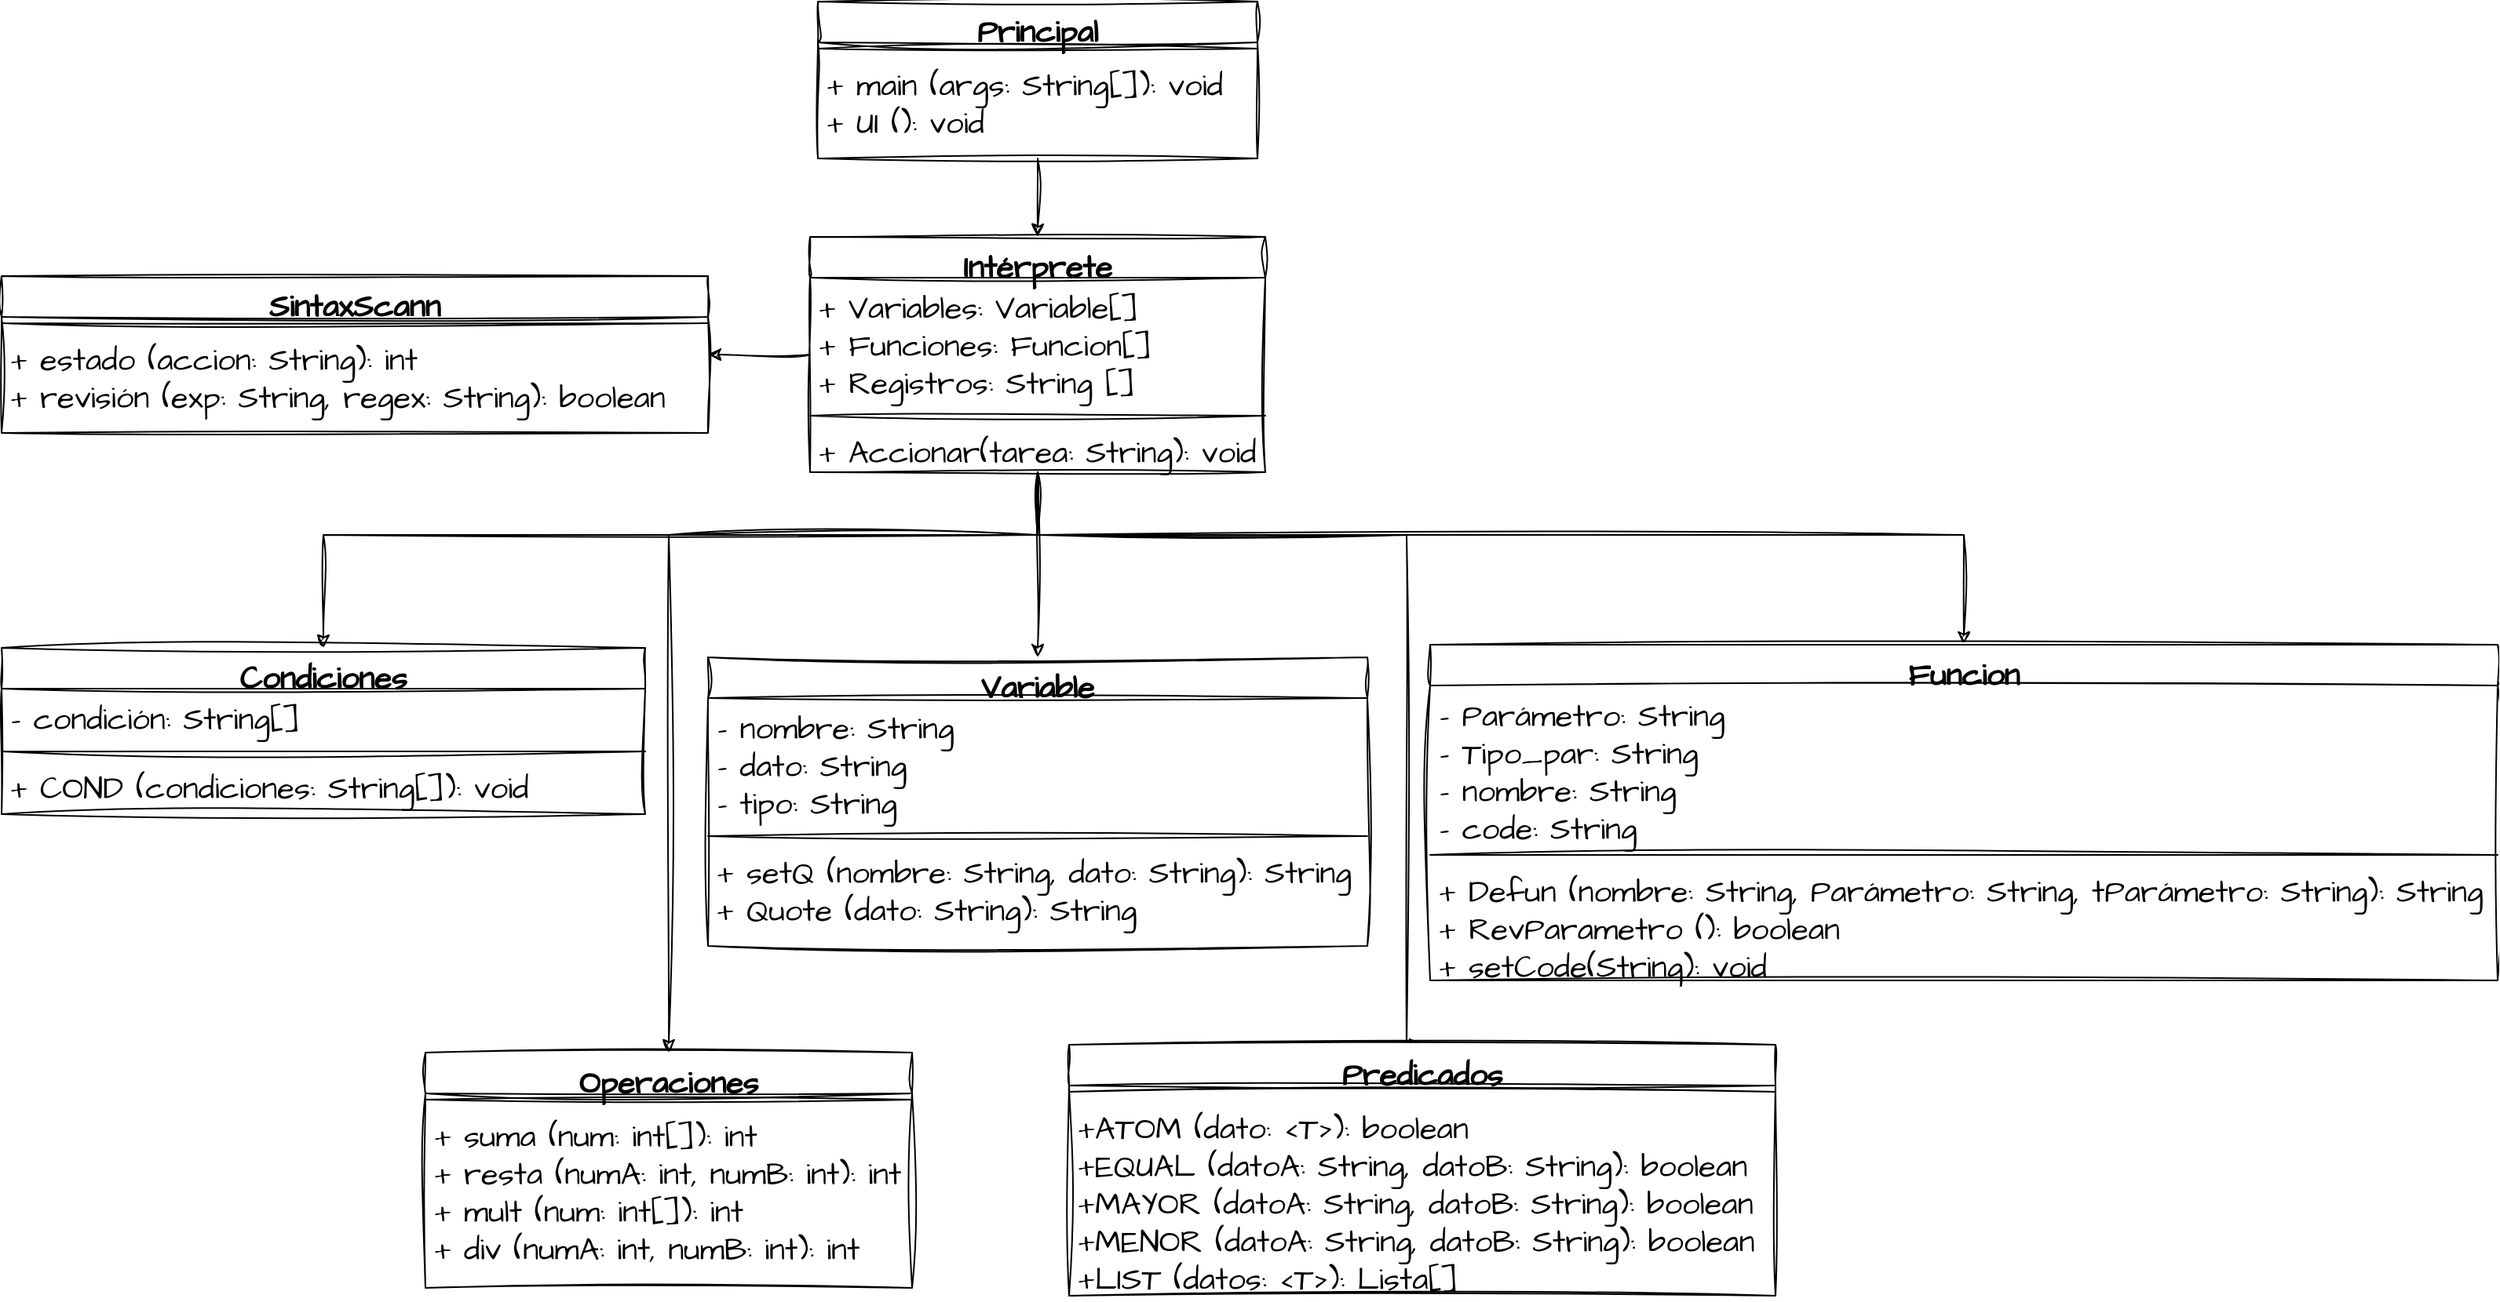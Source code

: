 <mxfile version="20.8.16" type="device"><diagram id="C5RBs43oDa-KdzZeNtuy" name="Page-1"><mxGraphModel dx="2667" dy="885" grid="1" gridSize="10" guides="1" tooltips="1" connect="1" arrows="1" fold="1" page="1" pageScale="1" pageWidth="827" pageHeight="1169" math="0" shadow="0"><root><mxCell id="WIyWlLk6GJQsqaUBKTNV-0"/><mxCell id="WIyWlLk6GJQsqaUBKTNV-1" parent="WIyWlLk6GJQsqaUBKTNV-0"/><mxCell id="DijwitJaEly_LzU2GaEZ-8" style="edgeStyle=orthogonalEdgeStyle;rounded=0;sketch=1;hachureGap=4;jiggle=2;curveFitting=1;orthogonalLoop=1;jettySize=auto;html=1;entryX=0.5;entryY=0;entryDx=0;entryDy=0;fontFamily=Architects Daughter;fontSource=https%3A%2F%2Ffonts.googleapis.com%2Fcss%3Ffamily%3DArchitects%2BDaughter;fontSize=16;" parent="WIyWlLk6GJQsqaUBKTNV-1" source="DijwitJaEly_LzU2GaEZ-0" target="DijwitJaEly_LzU2GaEZ-4" edge="1"><mxGeometry relative="1" as="geometry"/></mxCell><mxCell id="DijwitJaEly_LzU2GaEZ-0" value="Principal" style="swimlane;fontStyle=1;align=center;verticalAlign=top;childLayout=stackLayout;horizontal=1;startSize=26;horizontalStack=0;resizeParent=1;resizeParentMax=0;resizeLast=0;collapsible=1;marginBottom=0;sketch=1;hachureGap=4;jiggle=2;curveFitting=1;fontFamily=Architects Daughter;fontSource=https%3A%2F%2Ffonts.googleapis.com%2Fcss%3Ffamily%3DArchitects%2BDaughter;fontSize=20;" parent="WIyWlLk6GJQsqaUBKTNV-1" vertex="1"><mxGeometry x="240" y="170" width="280" height="100" as="geometry"/></mxCell><mxCell id="DijwitJaEly_LzU2GaEZ-2" value="" style="line;strokeWidth=1;fillColor=none;align=left;verticalAlign=middle;spacingTop=-1;spacingLeft=3;spacingRight=3;rotatable=0;labelPosition=right;points=[];portConstraint=eastwest;strokeColor=inherit;sketch=1;hachureGap=4;jiggle=2;curveFitting=1;fontFamily=Architects Daughter;fontSource=https%3A%2F%2Ffonts.googleapis.com%2Fcss%3Ffamily%3DArchitects%2BDaughter;fontSize=20;" parent="DijwitJaEly_LzU2GaEZ-0" vertex="1"><mxGeometry y="26" width="280" height="8" as="geometry"/></mxCell><mxCell id="DijwitJaEly_LzU2GaEZ-3" value="+ main (args: String[]): void&#10;+ UI (): void" style="text;strokeColor=none;fillColor=none;align=left;verticalAlign=top;spacingLeft=4;spacingRight=4;overflow=hidden;rotatable=0;points=[[0,0.5],[1,0.5]];portConstraint=eastwest;fontSize=20;fontFamily=Architects Daughter;" parent="DijwitJaEly_LzU2GaEZ-0" vertex="1"><mxGeometry y="34" width="280" height="66" as="geometry"/></mxCell><mxCell id="DijwitJaEly_LzU2GaEZ-13" style="edgeStyle=orthogonalEdgeStyle;rounded=0;sketch=1;hachureGap=4;jiggle=2;curveFitting=1;orthogonalLoop=1;jettySize=auto;html=1;fontFamily=Architects Daughter;fontSource=https%3A%2F%2Ffonts.googleapis.com%2Fcss%3Ffamily%3DArchitects%2BDaughter;fontSize=16;" parent="WIyWlLk6GJQsqaUBKTNV-1" source="DijwitJaEly_LzU2GaEZ-4" target="DijwitJaEly_LzU2GaEZ-9" edge="1"><mxGeometry relative="1" as="geometry"/></mxCell><mxCell id="DijwitJaEly_LzU2GaEZ-36" style="edgeStyle=orthogonalEdgeStyle;rounded=0;sketch=1;hachureGap=4;jiggle=2;curveFitting=1;orthogonalLoop=1;jettySize=auto;html=1;fontFamily=Architects Daughter;fontSource=https%3A%2F%2Ffonts.googleapis.com%2Fcss%3Ffamily%3DArchitects%2BDaughter;fontSize=16;" parent="WIyWlLk6GJQsqaUBKTNV-1" source="DijwitJaEly_LzU2GaEZ-4" target="DijwitJaEly_LzU2GaEZ-14" edge="1"><mxGeometry relative="1" as="geometry"/></mxCell><mxCell id="DijwitJaEly_LzU2GaEZ-37" style="edgeStyle=orthogonalEdgeStyle;rounded=0;sketch=1;hachureGap=4;jiggle=2;curveFitting=1;orthogonalLoop=1;jettySize=auto;html=1;entryX=0.5;entryY=0;entryDx=0;entryDy=0;fontFamily=Architects Daughter;fontSource=https%3A%2F%2Ffonts.googleapis.com%2Fcss%3Ffamily%3DArchitects%2BDaughter;fontSize=16;" parent="WIyWlLk6GJQsqaUBKTNV-1" source="DijwitJaEly_LzU2GaEZ-4" target="DijwitJaEly_LzU2GaEZ-18" edge="1"><mxGeometry relative="1" as="geometry"><Array as="points"><mxPoint x="380" y="510"/><mxPoint x="-75" y="510"/></Array></mxGeometry></mxCell><mxCell id="DijwitJaEly_LzU2GaEZ-38" style="edgeStyle=orthogonalEdgeStyle;rounded=0;sketch=1;hachureGap=4;jiggle=2;curveFitting=1;orthogonalLoop=1;jettySize=auto;html=1;fontFamily=Architects Daughter;fontSource=https%3A%2F%2Ffonts.googleapis.com%2Fcss%3Ffamily%3DArchitects%2BDaughter;fontSize=16;" parent="WIyWlLk6GJQsqaUBKTNV-1" source="DijwitJaEly_LzU2GaEZ-4" target="DijwitJaEly_LzU2GaEZ-30" edge="1"><mxGeometry relative="1" as="geometry"><Array as="points"><mxPoint x="380" y="510"/><mxPoint x="970" y="510"/></Array></mxGeometry></mxCell><mxCell id="DijwitJaEly_LzU2GaEZ-39" style="edgeStyle=orthogonalEdgeStyle;rounded=0;sketch=1;hachureGap=4;jiggle=2;curveFitting=1;orthogonalLoop=1;jettySize=auto;html=1;entryX=0.5;entryY=0;entryDx=0;entryDy=0;fontFamily=Architects Daughter;fontSource=https%3A%2F%2Ffonts.googleapis.com%2Fcss%3Ffamily%3DArchitects%2BDaughter;fontSize=16;" parent="WIyWlLk6GJQsqaUBKTNV-1" source="DijwitJaEly_LzU2GaEZ-4" target="DijwitJaEly_LzU2GaEZ-26" edge="1"><mxGeometry relative="1" as="geometry"><Array as="points"><mxPoint x="380" y="510"/><mxPoint x="615" y="510"/></Array></mxGeometry></mxCell><mxCell id="DijwitJaEly_LzU2GaEZ-40" style="edgeStyle=orthogonalEdgeStyle;rounded=0;sketch=1;hachureGap=4;jiggle=2;curveFitting=1;orthogonalLoop=1;jettySize=auto;html=1;entryX=0.5;entryY=0;entryDx=0;entryDy=0;fontFamily=Architects Daughter;fontSource=https%3A%2F%2Ffonts.googleapis.com%2Fcss%3Ffamily%3DArchitects%2BDaughter;fontSize=16;" parent="WIyWlLk6GJQsqaUBKTNV-1" source="DijwitJaEly_LzU2GaEZ-4" target="DijwitJaEly_LzU2GaEZ-22" edge="1"><mxGeometry relative="1" as="geometry"><Array as="points"><mxPoint x="380" y="510"/><mxPoint x="145" y="510"/></Array></mxGeometry></mxCell><mxCell id="DijwitJaEly_LzU2GaEZ-4" value="Intérprete" style="swimlane;fontStyle=1;align=center;verticalAlign=top;childLayout=stackLayout;horizontal=1;startSize=26;horizontalStack=0;resizeParent=1;resizeParentMax=0;resizeLast=0;collapsible=1;marginBottom=0;sketch=1;hachureGap=4;jiggle=2;curveFitting=1;fontFamily=Architects Daughter;fontSource=https%3A%2F%2Ffonts.googleapis.com%2Fcss%3Ffamily%3DArchitects%2BDaughter;fontSize=20;" parent="WIyWlLk6GJQsqaUBKTNV-1" vertex="1"><mxGeometry x="235" y="320" width="290" height="150" as="geometry"/></mxCell><mxCell id="DijwitJaEly_LzU2GaEZ-5" value="+ Variables: Variable[]&#10;+ Funciones: Funcion[]&#10;+ Registros: String []" style="text;strokeColor=none;fillColor=none;align=left;verticalAlign=top;spacingLeft=4;spacingRight=4;overflow=hidden;rotatable=0;points=[[0,0.5],[1,0.5]];portConstraint=eastwest;fontSize=20;fontFamily=Architects Daughter;" parent="DijwitJaEly_LzU2GaEZ-4" vertex="1"><mxGeometry y="26" width="290" height="84" as="geometry"/></mxCell><mxCell id="DijwitJaEly_LzU2GaEZ-6" value="" style="line;strokeWidth=1;fillColor=none;align=left;verticalAlign=middle;spacingTop=-1;spacingLeft=3;spacingRight=3;rotatable=0;labelPosition=right;points=[];portConstraint=eastwest;strokeColor=inherit;sketch=1;hachureGap=4;jiggle=2;curveFitting=1;fontFamily=Architects Daughter;fontSource=https%3A%2F%2Ffonts.googleapis.com%2Fcss%3Ffamily%3DArchitects%2BDaughter;fontSize=20;" parent="DijwitJaEly_LzU2GaEZ-4" vertex="1"><mxGeometry y="110" width="290" height="8" as="geometry"/></mxCell><mxCell id="DijwitJaEly_LzU2GaEZ-7" value="+ Accionar(tarea: String): void" style="text;strokeColor=none;fillColor=none;align=left;verticalAlign=top;spacingLeft=4;spacingRight=4;overflow=hidden;rotatable=0;points=[[0,0.5],[1,0.5]];portConstraint=eastwest;fontSize=20;fontFamily=Architects Daughter;" parent="DijwitJaEly_LzU2GaEZ-4" vertex="1"><mxGeometry y="118" width="290" height="32" as="geometry"/></mxCell><mxCell id="DijwitJaEly_LzU2GaEZ-9" value="SintaxScann" style="swimlane;fontStyle=1;align=center;verticalAlign=top;childLayout=stackLayout;horizontal=1;startSize=26;horizontalStack=0;resizeParent=1;resizeParentMax=0;resizeLast=0;collapsible=1;marginBottom=0;sketch=1;hachureGap=4;jiggle=2;curveFitting=1;fontFamily=Architects Daughter;fontSource=https%3A%2F%2Ffonts.googleapis.com%2Fcss%3Ffamily%3DArchitects%2BDaughter;fontSize=20;" parent="WIyWlLk6GJQsqaUBKTNV-1" vertex="1"><mxGeometry x="-280" y="345" width="450" height="100" as="geometry"/></mxCell><mxCell id="DijwitJaEly_LzU2GaEZ-11" value="" style="line;strokeWidth=1;fillColor=none;align=left;verticalAlign=middle;spacingTop=-1;spacingLeft=3;spacingRight=3;rotatable=0;labelPosition=right;points=[];portConstraint=eastwest;strokeColor=inherit;sketch=1;hachureGap=4;jiggle=2;curveFitting=1;fontFamily=Architects Daughter;fontSource=https%3A%2F%2Ffonts.googleapis.com%2Fcss%3Ffamily%3DArchitects%2BDaughter;fontSize=20;" parent="DijwitJaEly_LzU2GaEZ-9" vertex="1"><mxGeometry y="26" width="450" height="8" as="geometry"/></mxCell><mxCell id="DijwitJaEly_LzU2GaEZ-12" value="+ estado (accion: String): int&#10;+ revisión (exp: String, regex: String): boolean" style="text;strokeColor=none;fillColor=none;align=left;verticalAlign=top;spacingLeft=4;spacingRight=4;overflow=hidden;rotatable=0;points=[[0,0.5],[1,0.5]];portConstraint=eastwest;fontSize=20;fontFamily=Architects Daughter;" parent="DijwitJaEly_LzU2GaEZ-9" vertex="1"><mxGeometry y="34" width="450" height="66" as="geometry"/></mxCell><mxCell id="DijwitJaEly_LzU2GaEZ-14" value="Variable" style="swimlane;fontStyle=1;align=center;verticalAlign=top;childLayout=stackLayout;horizontal=1;startSize=26;horizontalStack=0;resizeParent=1;resizeParentMax=0;resizeLast=0;collapsible=1;marginBottom=0;sketch=1;hachureGap=4;jiggle=2;curveFitting=1;fontFamily=Architects Daughter;fontSource=https%3A%2F%2Ffonts.googleapis.com%2Fcss%3Ffamily%3DArchitects%2BDaughter;fontSize=20;" parent="WIyWlLk6GJQsqaUBKTNV-1" vertex="1"><mxGeometry x="170" y="588" width="420" height="184" as="geometry"/></mxCell><mxCell id="eu1GVPaIvdCeUXXvmxx_-0" value="- nombre: String&#10;- dato: String&#10;- tipo: String" style="text;strokeColor=none;fillColor=none;align=left;verticalAlign=top;spacingLeft=4;spacingRight=4;overflow=hidden;rotatable=0;points=[[0,0.5],[1,0.5]];portConstraint=eastwest;fontSize=20;fontFamily=Architects Daughter;" vertex="1" parent="DijwitJaEly_LzU2GaEZ-14"><mxGeometry y="26" width="420" height="84" as="geometry"/></mxCell><mxCell id="DijwitJaEly_LzU2GaEZ-16" value="" style="line;strokeWidth=1;fillColor=none;align=left;verticalAlign=middle;spacingTop=-1;spacingLeft=3;spacingRight=3;rotatable=0;labelPosition=right;points=[];portConstraint=eastwest;strokeColor=inherit;sketch=1;hachureGap=4;jiggle=2;curveFitting=1;fontFamily=Architects Daughter;fontSource=https%3A%2F%2Ffonts.googleapis.com%2Fcss%3Ffamily%3DArchitects%2BDaughter;fontSize=20;" parent="DijwitJaEly_LzU2GaEZ-14" vertex="1"><mxGeometry y="110" width="420" height="8" as="geometry"/></mxCell><mxCell id="DijwitJaEly_LzU2GaEZ-17" value="+ setQ (nombre: String, dato: String): String&#10;+ Quote (dato: String): String" style="text;strokeColor=none;fillColor=none;align=left;verticalAlign=top;spacingLeft=4;spacingRight=4;overflow=hidden;rotatable=0;points=[[0,0.5],[1,0.5]];portConstraint=eastwest;fontSize=20;fontFamily=Architects Daughter;" parent="DijwitJaEly_LzU2GaEZ-14" vertex="1"><mxGeometry y="118" width="420" height="66" as="geometry"/></mxCell><mxCell id="DijwitJaEly_LzU2GaEZ-18" value="Condiciones" style="swimlane;fontStyle=1;align=center;verticalAlign=top;childLayout=stackLayout;horizontal=1;startSize=26;horizontalStack=0;resizeParent=1;resizeParentMax=0;resizeLast=0;collapsible=1;marginBottom=0;sketch=1;hachureGap=4;jiggle=2;curveFitting=1;fontFamily=Architects Daughter;fontSource=https%3A%2F%2Ffonts.googleapis.com%2Fcss%3Ffamily%3DArchitects%2BDaughter;fontSize=20;" parent="WIyWlLk6GJQsqaUBKTNV-1" vertex="1"><mxGeometry x="-280" y="582" width="410" height="106" as="geometry"/></mxCell><mxCell id="DijwitJaEly_LzU2GaEZ-21" value="- condición: String[]" style="text;strokeColor=none;fillColor=none;align=left;verticalAlign=top;spacingLeft=4;spacingRight=4;overflow=hidden;rotatable=0;points=[[0,0.5],[1,0.5]];portConstraint=eastwest;fontSize=20;fontFamily=Architects Daughter;" parent="DijwitJaEly_LzU2GaEZ-18" vertex="1"><mxGeometry y="26" width="410" height="36" as="geometry"/></mxCell><mxCell id="DijwitJaEly_LzU2GaEZ-20" value="" style="line;strokeWidth=1;fillColor=none;align=left;verticalAlign=middle;spacingTop=-1;spacingLeft=3;spacingRight=3;rotatable=0;labelPosition=right;points=[];portConstraint=eastwest;strokeColor=inherit;sketch=1;hachureGap=4;jiggle=2;curveFitting=1;fontFamily=Architects Daughter;fontSource=https%3A%2F%2Ffonts.googleapis.com%2Fcss%3Ffamily%3DArchitects%2BDaughter;fontSize=20;" parent="DijwitJaEly_LzU2GaEZ-18" vertex="1"><mxGeometry y="62" width="410" height="8" as="geometry"/></mxCell><mxCell id="DijwitJaEly_LzU2GaEZ-34" value="+ COND (condiciones: String[]): void" style="text;strokeColor=none;fillColor=none;align=left;verticalAlign=top;spacingLeft=4;spacingRight=4;overflow=hidden;rotatable=0;points=[[0,0.5],[1,0.5]];portConstraint=eastwest;fontSize=20;fontFamily=Architects Daughter;" parent="DijwitJaEly_LzU2GaEZ-18" vertex="1"><mxGeometry y="70" width="410" height="36" as="geometry"/></mxCell><mxCell id="DijwitJaEly_LzU2GaEZ-22" value="Operaciones" style="swimlane;fontStyle=1;align=center;verticalAlign=top;childLayout=stackLayout;horizontal=1;startSize=26;horizontalStack=0;resizeParent=1;resizeParentMax=0;resizeLast=0;collapsible=1;marginBottom=0;sketch=1;hachureGap=4;jiggle=2;curveFitting=1;fontFamily=Architects Daughter;fontSource=https%3A%2F%2Ffonts.googleapis.com%2Fcss%3Ffamily%3DArchitects%2BDaughter;fontSize=20;" parent="WIyWlLk6GJQsqaUBKTNV-1" vertex="1"><mxGeometry x="-10" y="840" width="310" height="150" as="geometry"/></mxCell><mxCell id="DijwitJaEly_LzU2GaEZ-24" value="" style="line;strokeWidth=1;fillColor=none;align=left;verticalAlign=middle;spacingTop=-1;spacingLeft=3;spacingRight=3;rotatable=0;labelPosition=right;points=[];portConstraint=eastwest;strokeColor=inherit;sketch=1;hachureGap=4;jiggle=2;curveFitting=1;fontFamily=Architects Daughter;fontSource=https%3A%2F%2Ffonts.googleapis.com%2Fcss%3Ffamily%3DArchitects%2BDaughter;fontSize=20;" parent="DijwitJaEly_LzU2GaEZ-22" vertex="1"><mxGeometry y="26" width="310" height="8" as="geometry"/></mxCell><mxCell id="DijwitJaEly_LzU2GaEZ-25" value="+ suma (num: int[]): int&#10;+ resta (numA: int, numB: int): int&#10;+ mult (num: int[]): int&#10;+ div (numA: int, numB: int): int" style="text;strokeColor=none;fillColor=none;align=left;verticalAlign=top;spacingLeft=4;spacingRight=4;overflow=hidden;rotatable=0;points=[[0,0.5],[1,0.5]];portConstraint=eastwest;fontSize=20;fontFamily=Architects Daughter;" parent="DijwitJaEly_LzU2GaEZ-22" vertex="1"><mxGeometry y="34" width="310" height="116" as="geometry"/></mxCell><mxCell id="DijwitJaEly_LzU2GaEZ-26" value="Predicados" style="swimlane;fontStyle=1;align=center;verticalAlign=top;childLayout=stackLayout;horizontal=1;startSize=26;horizontalStack=0;resizeParent=1;resizeParentMax=0;resizeLast=0;collapsible=1;marginBottom=0;sketch=1;hachureGap=4;jiggle=2;curveFitting=1;fontFamily=Architects Daughter;fontSource=https%3A%2F%2Ffonts.googleapis.com%2Fcss%3Ffamily%3DArchitects%2BDaughter;fontSize=20;" parent="WIyWlLk6GJQsqaUBKTNV-1" vertex="1"><mxGeometry x="400" y="835" width="450" height="160" as="geometry"/></mxCell><mxCell id="DijwitJaEly_LzU2GaEZ-28" value="" style="line;strokeWidth=1;fillColor=none;align=left;verticalAlign=middle;spacingTop=-1;spacingLeft=3;spacingRight=3;rotatable=0;labelPosition=right;points=[];portConstraint=eastwest;strokeColor=inherit;sketch=1;hachureGap=4;jiggle=2;curveFitting=1;fontFamily=Architects Daughter;fontSource=https%3A%2F%2Ffonts.googleapis.com%2Fcss%3Ffamily%3DArchitects%2BDaughter;fontSize=20;" parent="DijwitJaEly_LzU2GaEZ-26" vertex="1"><mxGeometry y="26" width="450" height="8" as="geometry"/></mxCell><mxCell id="DijwitJaEly_LzU2GaEZ-29" value="+ATOM (dato: &lt;T&gt;): boolean&#10;+EQUAL (datoA: String, datoB: String): boolean&#10;+MAYOR (datoA: String, datoB: String): boolean&#10;+MENOR (datoA: String, datoB: String): boolean&#10;+LIST (datos: &lt;T&gt;): Lista[]" style="text;strokeColor=none;fillColor=none;align=left;verticalAlign=top;spacingLeft=4;spacingRight=4;overflow=hidden;rotatable=0;points=[[0,0.5],[1,0.5]];portConstraint=eastwest;fontSize=20;fontFamily=Architects Daughter;" parent="DijwitJaEly_LzU2GaEZ-26" vertex="1"><mxGeometry y="34" width="450" height="126" as="geometry"/></mxCell><mxCell id="DijwitJaEly_LzU2GaEZ-30" value="Funcion" style="swimlane;fontStyle=1;align=center;verticalAlign=top;childLayout=stackLayout;horizontal=1;startSize=26;horizontalStack=0;resizeParent=1;resizeParentMax=0;resizeLast=0;collapsible=1;marginBottom=0;sketch=1;hachureGap=4;jiggle=2;curveFitting=1;fontFamily=Architects Daughter;fontSource=https%3A%2F%2Ffonts.googleapis.com%2Fcss%3Ffamily%3DArchitects%2BDaughter;fontSize=20;" parent="WIyWlLk6GJQsqaUBKTNV-1" vertex="1"><mxGeometry x="630" y="580" width="680" height="214" as="geometry"/></mxCell><mxCell id="eu1GVPaIvdCeUXXvmxx_-1" value="- Parámetro: String&#10;- Tipo_par: String&#10;- nombre: String&#10;- code: String" style="text;strokeColor=none;fillColor=none;align=left;verticalAlign=top;spacingLeft=4;spacingRight=4;overflow=hidden;rotatable=0;points=[[0,0.5],[1,0.5]];portConstraint=eastwest;fontSize=20;fontFamily=Architects Daughter;" vertex="1" parent="DijwitJaEly_LzU2GaEZ-30"><mxGeometry y="26" width="680" height="104" as="geometry"/></mxCell><mxCell id="DijwitJaEly_LzU2GaEZ-32" value="" style="line;strokeWidth=1;fillColor=none;align=left;verticalAlign=middle;spacingTop=-1;spacingLeft=3;spacingRight=3;rotatable=0;labelPosition=right;points=[];portConstraint=eastwest;strokeColor=inherit;sketch=1;hachureGap=4;jiggle=2;curveFitting=1;fontFamily=Architects Daughter;fontSource=https%3A%2F%2Ffonts.googleapis.com%2Fcss%3Ffamily%3DArchitects%2BDaughter;fontSize=20;" parent="DijwitJaEly_LzU2GaEZ-30" vertex="1"><mxGeometry y="130" width="680" height="8" as="geometry"/></mxCell><mxCell id="DijwitJaEly_LzU2GaEZ-33" value="+ Defun (nombre: String, Parámetro: String, tParámetro: String): String&#10;+ RevParametro (): boolean&#10;+ setCode(String): void" style="text;strokeColor=none;fillColor=none;align=left;verticalAlign=top;spacingLeft=4;spacingRight=4;overflow=hidden;rotatable=0;points=[[0,0.5],[1,0.5]];portConstraint=eastwest;fontSize=20;fontFamily=Architects Daughter;" parent="DijwitJaEly_LzU2GaEZ-30" vertex="1"><mxGeometry y="138" width="680" height="76" as="geometry"/></mxCell></root></mxGraphModel></diagram></mxfile>